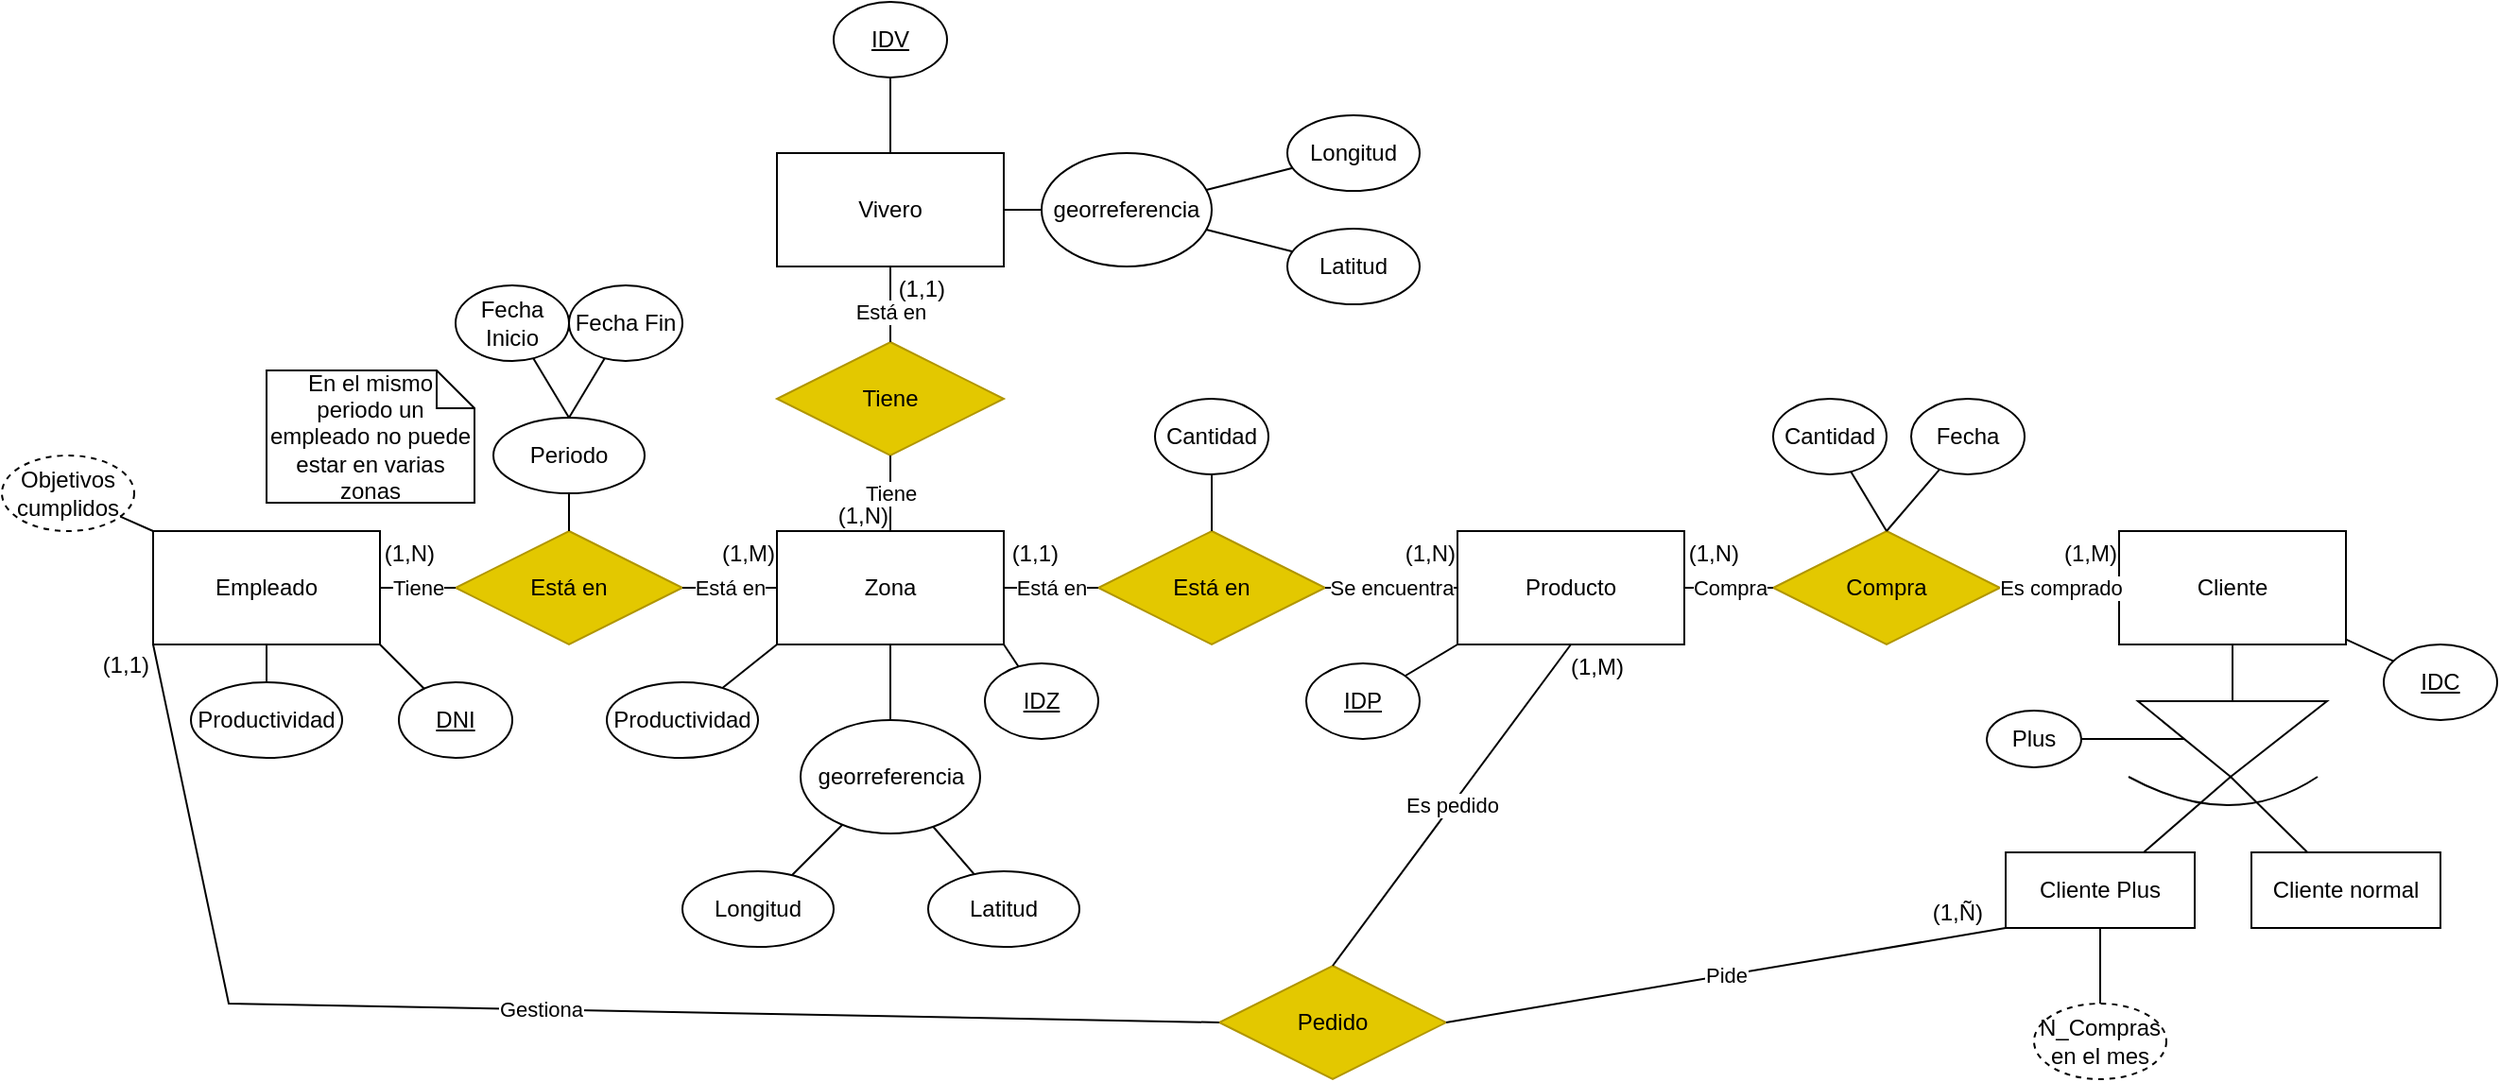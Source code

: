<mxfile version="28.2.5">
  <diagram name="Página-1" id="V92zcD2vOnlLnLeZivpW">
    <mxGraphModel grid="1" page="1" gridSize="10" guides="1" tooltips="1" connect="1" arrows="0" fold="1" pageScale="1" pageWidth="827" pageHeight="1169" math="0" shadow="0">
      <root>
        <mxCell id="0" />
        <mxCell id="1" parent="0" />
        <mxCell id="7g4b1GdiM3nZxEfnWAcN-1" value="Zona" style="whiteSpace=wrap;html=1;" vertex="1" parent="1">
          <mxGeometry x="180" y="90" width="120" height="60" as="geometry" />
        </mxCell>
        <mxCell id="7g4b1GdiM3nZxEfnWAcN-3" value="georreferencia" style="ellipse;whiteSpace=wrap;html=1;align=center;" vertex="1" parent="1">
          <mxGeometry x="192.5" y="190" width="95" height="60" as="geometry" />
        </mxCell>
        <mxCell id="7g4b1GdiM3nZxEfnWAcN-4" value="" style="endArrow=none;html=1;rounded=0;" edge="1" parent="1" source="7g4b1GdiM3nZxEfnWAcN-3" target="7g4b1GdiM3nZxEfnWAcN-1">
          <mxGeometry relative="1" as="geometry">
            <mxPoint x="400" y="220" as="sourcePoint" />
            <mxPoint x="560" y="220" as="targetPoint" />
          </mxGeometry>
        </mxCell>
        <mxCell id="7g4b1GdiM3nZxEfnWAcN-5" value="Longitud" style="ellipse;whiteSpace=wrap;html=1;align=center;" vertex="1" parent="1">
          <mxGeometry x="130" y="270" width="80" height="40" as="geometry" />
        </mxCell>
        <mxCell id="7g4b1GdiM3nZxEfnWAcN-6" value="Latitud" style="ellipse;whiteSpace=wrap;html=1;align=center;" vertex="1" parent="1">
          <mxGeometry x="260" y="270" width="80" height="40" as="geometry" />
        </mxCell>
        <mxCell id="7g4b1GdiM3nZxEfnWAcN-7" value="" style="endArrow=none;html=1;rounded=0;" edge="1" parent="1" source="7g4b1GdiM3nZxEfnWAcN-6" target="7g4b1GdiM3nZxEfnWAcN-3">
          <mxGeometry relative="1" as="geometry">
            <mxPoint x="239" y="200" as="sourcePoint" />
            <mxPoint x="246" y="160" as="targetPoint" />
          </mxGeometry>
        </mxCell>
        <mxCell id="7g4b1GdiM3nZxEfnWAcN-8" value="" style="endArrow=none;html=1;rounded=0;" edge="1" parent="1" source="7g4b1GdiM3nZxEfnWAcN-5" target="7g4b1GdiM3nZxEfnWAcN-3">
          <mxGeometry relative="1" as="geometry">
            <mxPoint x="255" y="300" as="sourcePoint" />
            <mxPoint x="243" y="260" as="targetPoint" />
          </mxGeometry>
        </mxCell>
        <mxCell id="7g4b1GdiM3nZxEfnWAcN-9" value="Producto" style="whiteSpace=wrap;html=1;" vertex="1" parent="1">
          <mxGeometry x="540" y="90" width="120" height="60" as="geometry" />
        </mxCell>
        <mxCell id="7g4b1GdiM3nZxEfnWAcN-11" value="Está en" style="shape=rhombus;perimeter=rhombusPerimeter;whiteSpace=wrap;html=1;align=center;fillColor=light-dark(#E3C800,#ECB900);fontColor=#000000;strokeColor=#B09500;" vertex="1" parent="1">
          <mxGeometry x="350" y="90" width="120" height="60" as="geometry" />
        </mxCell>
        <mxCell id="7g4b1GdiM3nZxEfnWAcN-12" value="Se encuentra" style="endArrow=none;html=1;rounded=0;exitX=1;exitY=0.5;exitDx=0;exitDy=0;" edge="1" parent="1" source="7g4b1GdiM3nZxEfnWAcN-11" target="7g4b1GdiM3nZxEfnWAcN-9">
          <mxGeometry relative="1" as="geometry">
            <mxPoint x="540" y="140" as="sourcePoint" />
            <mxPoint x="560" y="220" as="targetPoint" />
          </mxGeometry>
        </mxCell>
        <mxCell id="7g4b1GdiM3nZxEfnWAcN-13" value="(1,N)" style="resizable=0;html=1;whiteSpace=wrap;align=right;verticalAlign=bottom;" connectable="0" vertex="1" parent="7g4b1GdiM3nZxEfnWAcN-12">
          <mxGeometry x="1" relative="1" as="geometry">
            <mxPoint y="-10" as="offset" />
          </mxGeometry>
        </mxCell>
        <mxCell id="7g4b1GdiM3nZxEfnWAcN-14" value="Está en" style="endArrow=none;html=1;rounded=0;exitX=0;exitY=0.5;exitDx=0;exitDy=0;" edge="1" parent="1" source="7g4b1GdiM3nZxEfnWAcN-11" target="7g4b1GdiM3nZxEfnWAcN-1">
          <mxGeometry relative="1" as="geometry">
            <mxPoint x="520" y="130" as="sourcePoint" />
            <mxPoint x="640" y="130" as="targetPoint" />
          </mxGeometry>
        </mxCell>
        <mxCell id="7g4b1GdiM3nZxEfnWAcN-15" value="(1,1)" style="resizable=0;html=1;whiteSpace=wrap;align=right;verticalAlign=bottom;" connectable="0" vertex="1" parent="7g4b1GdiM3nZxEfnWAcN-14">
          <mxGeometry x="1" relative="1" as="geometry">
            <mxPoint x="30" y="-10" as="offset" />
          </mxGeometry>
        </mxCell>
        <mxCell id="7g4b1GdiM3nZxEfnWAcN-16" value="Empleado" style="whiteSpace=wrap;html=1;" vertex="1" parent="1">
          <mxGeometry x="-150" y="90" width="120" height="60" as="geometry" />
        </mxCell>
        <mxCell id="7g4b1GdiM3nZxEfnWAcN-17" value="Está en" style="shape=rhombus;perimeter=rhombusPerimeter;whiteSpace=wrap;html=1;align=center;fillColor=light-dark(#E3C800,#ECB900);fontColor=#000000;strokeColor=#B09500;" vertex="1" parent="1">
          <mxGeometry x="10" y="90" width="120" height="60" as="geometry" />
        </mxCell>
        <mxCell id="7g4b1GdiM3nZxEfnWAcN-18" value="Está en" style="endArrow=none;html=1;rounded=0;exitX=1;exitY=0.5;exitDx=0;exitDy=0;entryX=0;entryY=0.5;entryDx=0;entryDy=0;" edge="1" parent="1" source="7g4b1GdiM3nZxEfnWAcN-17" target="7g4b1GdiM3nZxEfnWAcN-1">
          <mxGeometry relative="1" as="geometry">
            <mxPoint x="165" y="140" as="sourcePoint" />
            <mxPoint x="185" y="100" as="targetPoint" />
          </mxGeometry>
        </mxCell>
        <mxCell id="7g4b1GdiM3nZxEfnWAcN-19" value="(1,M)" style="resizable=0;html=1;whiteSpace=wrap;align=right;verticalAlign=bottom;" connectable="0" vertex="1" parent="7g4b1GdiM3nZxEfnWAcN-18">
          <mxGeometry x="1" relative="1" as="geometry">
            <mxPoint y="-10" as="offset" />
          </mxGeometry>
        </mxCell>
        <mxCell id="7g4b1GdiM3nZxEfnWAcN-20" value="Tiene" style="endArrow=none;html=1;rounded=0;exitX=0;exitY=0.5;exitDx=0;exitDy=0;entryX=1;entryY=0.5;entryDx=0;entryDy=0;" edge="1" parent="1" source="7g4b1GdiM3nZxEfnWAcN-17" target="7g4b1GdiM3nZxEfnWAcN-16">
          <mxGeometry relative="1" as="geometry">
            <mxPoint x="145" y="130" as="sourcePoint" />
            <mxPoint x="-15" y="100" as="targetPoint" />
          </mxGeometry>
        </mxCell>
        <mxCell id="7g4b1GdiM3nZxEfnWAcN-21" value="(1,N)" style="resizable=0;html=1;whiteSpace=wrap;align=right;verticalAlign=bottom;" connectable="0" vertex="1" parent="7g4b1GdiM3nZxEfnWAcN-20">
          <mxGeometry x="1" relative="1" as="geometry">
            <mxPoint x="30" y="-10" as="offset" />
          </mxGeometry>
        </mxCell>
        <mxCell id="7g4b1GdiM3nZxEfnWAcN-24" value="Vivero" style="whiteSpace=wrap;html=1;" vertex="1" parent="1">
          <mxGeometry x="180" y="-110" width="120" height="60" as="geometry" />
        </mxCell>
        <mxCell id="7g4b1GdiM3nZxEfnWAcN-25" value="Tiene" style="shape=rhombus;perimeter=rhombusPerimeter;whiteSpace=wrap;html=1;align=center;fillColor=light-dark(#E3C800,#ECB900);fontColor=#000000;strokeColor=#B09500;" vertex="1" parent="1">
          <mxGeometry x="180" y="-10" width="120" height="60" as="geometry" />
        </mxCell>
        <mxCell id="7g4b1GdiM3nZxEfnWAcN-26" value="Tiene" style="endArrow=none;html=1;rounded=0;exitX=0.5;exitY=1;exitDx=0;exitDy=0;entryX=0.5;entryY=0;entryDx=0;entryDy=0;" edge="1" parent="1" source="7g4b1GdiM3nZxEfnWAcN-25" target="7g4b1GdiM3nZxEfnWAcN-1">
          <mxGeometry relative="1" as="geometry">
            <mxPoint x="160" y="40" as="sourcePoint" />
            <mxPoint x="175" y="20" as="targetPoint" />
          </mxGeometry>
        </mxCell>
        <mxCell id="7g4b1GdiM3nZxEfnWAcN-27" value="(1,N)" style="resizable=0;html=1;whiteSpace=wrap;align=right;verticalAlign=bottom;" connectable="0" vertex="1" parent="7g4b1GdiM3nZxEfnWAcN-26">
          <mxGeometry x="1" relative="1" as="geometry">
            <mxPoint as="offset" />
          </mxGeometry>
        </mxCell>
        <mxCell id="7g4b1GdiM3nZxEfnWAcN-28" value="Está en" style="endArrow=none;html=1;rounded=0;exitX=0.5;exitY=0;exitDx=0;exitDy=0;entryX=0.5;entryY=1;entryDx=0;entryDy=0;" edge="1" parent="1" source="7g4b1GdiM3nZxEfnWAcN-25" target="7g4b1GdiM3nZxEfnWAcN-24">
          <mxGeometry x="-0.2" relative="1" as="geometry">
            <mxPoint x="140" y="30" as="sourcePoint" />
            <mxPoint x="-35" y="20" as="targetPoint" />
            <mxPoint as="offset" />
          </mxGeometry>
        </mxCell>
        <mxCell id="7g4b1GdiM3nZxEfnWAcN-29" value="(1,1)" style="resizable=0;html=1;whiteSpace=wrap;align=right;verticalAlign=bottom;" connectable="0" vertex="1" parent="7g4b1GdiM3nZxEfnWAcN-28">
          <mxGeometry x="1" relative="1" as="geometry">
            <mxPoint x="30" y="20" as="offset" />
          </mxGeometry>
        </mxCell>
        <mxCell id="7g4b1GdiM3nZxEfnWAcN-34" value="IDV" style="ellipse;whiteSpace=wrap;html=1;align=center;fontStyle=4;" vertex="1" parent="1">
          <mxGeometry x="210" y="-190" width="60" height="40" as="geometry" />
        </mxCell>
        <mxCell id="7g4b1GdiM3nZxEfnWAcN-35" value="" style="endArrow=none;html=1;rounded=0;" edge="1" parent="1" source="7g4b1GdiM3nZxEfnWAcN-34" target="7g4b1GdiM3nZxEfnWAcN-24">
          <mxGeometry relative="1" as="geometry">
            <mxPoint x="250" y="200" as="sourcePoint" />
            <mxPoint x="250" y="160" as="targetPoint" />
          </mxGeometry>
        </mxCell>
        <mxCell id="7g4b1GdiM3nZxEfnWAcN-36" value="IDZ" style="ellipse;whiteSpace=wrap;html=1;align=center;fontStyle=4;" vertex="1" parent="1">
          <mxGeometry x="290" y="160" width="60" height="40" as="geometry" />
        </mxCell>
        <mxCell id="7g4b1GdiM3nZxEfnWAcN-37" value="" style="endArrow=none;html=1;rounded=0;entryX=1;entryY=1;entryDx=0;entryDy=0;" edge="1" parent="1" source="7g4b1GdiM3nZxEfnWAcN-36" target="7g4b1GdiM3nZxEfnWAcN-1">
          <mxGeometry relative="1" as="geometry">
            <mxPoint x="250" y="200" as="sourcePoint" />
            <mxPoint x="250" y="160" as="targetPoint" />
          </mxGeometry>
        </mxCell>
        <mxCell id="7g4b1GdiM3nZxEfnWAcN-38" value="IDP" style="ellipse;whiteSpace=wrap;html=1;align=center;fontStyle=4;" vertex="1" parent="1">
          <mxGeometry x="460" y="160" width="60" height="40" as="geometry" />
        </mxCell>
        <mxCell id="7g4b1GdiM3nZxEfnWAcN-39" value="" style="endArrow=none;html=1;rounded=0;entryX=0;entryY=1;entryDx=0;entryDy=0;" edge="1" parent="1" source="7g4b1GdiM3nZxEfnWAcN-38" target="7g4b1GdiM3nZxEfnWAcN-9">
          <mxGeometry relative="1" as="geometry">
            <mxPoint x="318" y="172" as="sourcePoint" />
            <mxPoint x="310" y="160" as="targetPoint" />
          </mxGeometry>
        </mxCell>
        <mxCell id="7g4b1GdiM3nZxEfnWAcN-40" value="DNI" style="ellipse;whiteSpace=wrap;html=1;align=center;fontStyle=4;" vertex="1" parent="1">
          <mxGeometry x="-20" y="170" width="60" height="40" as="geometry" />
        </mxCell>
        <mxCell id="7g4b1GdiM3nZxEfnWAcN-41" value="" style="endArrow=none;html=1;rounded=0;entryX=1;entryY=1;entryDx=0;entryDy=0;" edge="1" parent="1" source="7g4b1GdiM3nZxEfnWAcN-40" target="7g4b1GdiM3nZxEfnWAcN-16">
          <mxGeometry relative="1" as="geometry">
            <mxPoint x="522" y="177" as="sourcePoint" />
            <mxPoint x="550" y="160" as="targetPoint" />
          </mxGeometry>
        </mxCell>
        <mxCell id="7g4b1GdiM3nZxEfnWAcN-43" value="Cantidad" style="ellipse;whiteSpace=wrap;html=1;align=center;" vertex="1" parent="1">
          <mxGeometry x="380" y="20" width="60" height="40" as="geometry" />
        </mxCell>
        <mxCell id="7g4b1GdiM3nZxEfnWAcN-44" value="" style="endArrow=none;html=1;rounded=0;exitX=0.5;exitY=0;exitDx=0;exitDy=0;" edge="1" parent="1" source="7g4b1GdiM3nZxEfnWAcN-11" target="7g4b1GdiM3nZxEfnWAcN-43">
          <mxGeometry relative="1" as="geometry">
            <mxPoint x="522" y="177" as="sourcePoint" />
            <mxPoint x="550" y="160" as="targetPoint" />
          </mxGeometry>
        </mxCell>
        <mxCell id="7g4b1GdiM3nZxEfnWAcN-45" value="Fecha Inicio" style="ellipse;whiteSpace=wrap;html=1;align=center;" vertex="1" parent="1">
          <mxGeometry x="10" y="-40" width="60" height="40" as="geometry" />
        </mxCell>
        <mxCell id="7g4b1GdiM3nZxEfnWAcN-46" value="" style="endArrow=none;html=1;rounded=0;exitX=0.5;exitY=0;exitDx=0;exitDy=0;" edge="1" parent="1" target="7g4b1GdiM3nZxEfnWAcN-45">
          <mxGeometry relative="1" as="geometry">
            <mxPoint x="70" y="30" as="sourcePoint" />
            <mxPoint x="420" y="10" as="targetPoint" />
          </mxGeometry>
        </mxCell>
        <mxCell id="7g4b1GdiM3nZxEfnWAcN-53" value="Fecha Fin" style="ellipse;whiteSpace=wrap;html=1;align=center;" vertex="1" parent="1">
          <mxGeometry x="70" y="-40" width="60" height="40" as="geometry" />
        </mxCell>
        <mxCell id="7g4b1GdiM3nZxEfnWAcN-54" value="" style="endArrow=none;html=1;rounded=0;exitX=0.5;exitY=0;exitDx=0;exitDy=0;" edge="1" parent="1" target="7g4b1GdiM3nZxEfnWAcN-53">
          <mxGeometry relative="1" as="geometry">
            <mxPoint x="70" y="30" as="sourcePoint" />
            <mxPoint x="61" y="9" as="targetPoint" />
          </mxGeometry>
        </mxCell>
        <mxCell id="7g4b1GdiM3nZxEfnWAcN-55" value="Productividad" style="ellipse;whiteSpace=wrap;html=1;align=center;" vertex="1" parent="1">
          <mxGeometry x="-130" y="170" width="80" height="40" as="geometry" />
        </mxCell>
        <mxCell id="7g4b1GdiM3nZxEfnWAcN-56" value="Productividad" style="ellipse;whiteSpace=wrap;html=1;align=center;" vertex="1" parent="1">
          <mxGeometry x="90" y="170" width="80" height="40" as="geometry" />
        </mxCell>
        <mxCell id="7g4b1GdiM3nZxEfnWAcN-57" value="" style="endArrow=none;html=1;rounded=0;entryX=0;entryY=1;entryDx=0;entryDy=0;" edge="1" parent="1" source="7g4b1GdiM3nZxEfnWAcN-56" target="7g4b1GdiM3nZxEfnWAcN-1">
          <mxGeometry relative="1" as="geometry">
            <mxPoint x="318" y="172" as="sourcePoint" />
            <mxPoint x="310" y="160" as="targetPoint" />
          </mxGeometry>
        </mxCell>
        <mxCell id="7g4b1GdiM3nZxEfnWAcN-58" value="" style="endArrow=none;html=1;rounded=0;exitX=0.5;exitY=0;exitDx=0;exitDy=0;" edge="1" parent="1" source="7g4b1GdiM3nZxEfnWAcN-55" target="7g4b1GdiM3nZxEfnWAcN-16">
          <mxGeometry relative="1" as="geometry">
            <mxPoint x="3" y="183" as="sourcePoint" />
            <mxPoint x="-20" y="160" as="targetPoint" />
          </mxGeometry>
        </mxCell>
        <mxCell id="7g4b1GdiM3nZxEfnWAcN-59" value="Periodo" style="ellipse;whiteSpace=wrap;html=1;align=center;" vertex="1" parent="1">
          <mxGeometry x="30" y="30" width="80" height="40" as="geometry" />
        </mxCell>
        <mxCell id="7g4b1GdiM3nZxEfnWAcN-60" value="" style="endArrow=none;html=1;rounded=0;exitX=0.5;exitY=0;exitDx=0;exitDy=0;" edge="1" parent="1" source="7g4b1GdiM3nZxEfnWAcN-17" target="7g4b1GdiM3nZxEfnWAcN-59">
          <mxGeometry relative="1" as="geometry">
            <mxPoint x="80" y="40" as="sourcePoint" />
            <mxPoint x="99" y="9" as="targetPoint" />
          </mxGeometry>
        </mxCell>
        <mxCell id="7g4b1GdiM3nZxEfnWAcN-61" value="En el mismo periodo un empleado no puede estar en varias zonas" style="shape=note;size=20;whiteSpace=wrap;html=1;" vertex="1" parent="1">
          <mxGeometry x="-90" y="5" width="110" height="70" as="geometry" />
        </mxCell>
        <mxCell id="7g4b1GdiM3nZxEfnWAcN-62" value="georreferencia" style="ellipse;whiteSpace=wrap;html=1;align=center;" vertex="1" parent="1">
          <mxGeometry x="320" y="-110" width="90" height="60" as="geometry" />
        </mxCell>
        <mxCell id="7g4b1GdiM3nZxEfnWAcN-63" value="Longitud" style="ellipse;whiteSpace=wrap;html=1;align=center;" vertex="1" parent="1">
          <mxGeometry x="450" y="-130" width="70" height="40" as="geometry" />
        </mxCell>
        <mxCell id="7g4b1GdiM3nZxEfnWAcN-64" value="Latitud" style="ellipse;whiteSpace=wrap;html=1;align=center;" vertex="1" parent="1">
          <mxGeometry x="450" y="-70" width="70" height="40" as="geometry" />
        </mxCell>
        <mxCell id="7g4b1GdiM3nZxEfnWAcN-65" value="" style="endArrow=none;html=1;rounded=0;" edge="1" parent="1" source="7g4b1GdiM3nZxEfnWAcN-64" target="7g4b1GdiM3nZxEfnWAcN-62">
          <mxGeometry relative="1" as="geometry">
            <mxPoint x="414" y="-110" as="sourcePoint" />
            <mxPoint x="421" y="-150" as="targetPoint" />
          </mxGeometry>
        </mxCell>
        <mxCell id="7g4b1GdiM3nZxEfnWAcN-66" value="" style="endArrow=none;html=1;rounded=0;" edge="1" parent="1" source="7g4b1GdiM3nZxEfnWAcN-63" target="7g4b1GdiM3nZxEfnWAcN-62">
          <mxGeometry relative="1" as="geometry">
            <mxPoint x="430" y="-10" as="sourcePoint" />
            <mxPoint x="418" y="-50" as="targetPoint" />
          </mxGeometry>
        </mxCell>
        <mxCell id="7g4b1GdiM3nZxEfnWAcN-67" value="" style="endArrow=none;html=1;rounded=0;exitX=1;exitY=0.5;exitDx=0;exitDy=0;entryX=0;entryY=0.5;entryDx=0;entryDy=0;" edge="1" parent="1" source="7g4b1GdiM3nZxEfnWAcN-24" target="7g4b1GdiM3nZxEfnWAcN-62">
          <mxGeometry relative="1" as="geometry">
            <mxPoint x="420" y="100" as="sourcePoint" />
            <mxPoint x="420" y="70" as="targetPoint" />
          </mxGeometry>
        </mxCell>
        <mxCell id="7g4b1GdiM3nZxEfnWAcN-69" value="Cliente" style="whiteSpace=wrap;html=1;" vertex="1" parent="1">
          <mxGeometry x="890" y="90" width="120" height="60" as="geometry" />
        </mxCell>
        <mxCell id="7g4b1GdiM3nZxEfnWAcN-70" value="Compra" style="shape=rhombus;perimeter=rhombusPerimeter;whiteSpace=wrap;html=1;align=center;fillColor=light-dark(#E3C800,#ECB900);fontColor=#000000;strokeColor=#B09500;" vertex="1" parent="1">
          <mxGeometry x="707" y="90" width="120" height="60" as="geometry" />
        </mxCell>
        <mxCell id="7g4b1GdiM3nZxEfnWAcN-71" value="Es comprado" style="endArrow=none;html=1;rounded=0;exitX=1;exitY=0.5;exitDx=0;exitDy=0;entryX=0;entryY=0.5;entryDx=0;entryDy=0;" edge="1" parent="1" source="7g4b1GdiM3nZxEfnWAcN-70" target="7g4b1GdiM3nZxEfnWAcN-69">
          <mxGeometry relative="1" as="geometry">
            <mxPoint x="890" y="48" as="sourcePoint" />
            <mxPoint x="890" y="28" as="targetPoint" />
          </mxGeometry>
        </mxCell>
        <mxCell id="7g4b1GdiM3nZxEfnWAcN-72" value="(1,M)" style="resizable=0;html=1;whiteSpace=wrap;align=right;verticalAlign=bottom;" connectable="0" vertex="1" parent="7g4b1GdiM3nZxEfnWAcN-71">
          <mxGeometry x="1" relative="1" as="geometry">
            <mxPoint y="-10" as="offset" />
          </mxGeometry>
        </mxCell>
        <mxCell id="7g4b1GdiM3nZxEfnWAcN-73" value="Compra" style="endArrow=none;html=1;rounded=0;exitX=0;exitY=0.5;exitDx=0;exitDy=0;entryX=1;entryY=0.5;entryDx=0;entryDy=0;" edge="1" parent="1" source="7g4b1GdiM3nZxEfnWAcN-70" target="7g4b1GdiM3nZxEfnWAcN-9">
          <mxGeometry relative="1" as="geometry">
            <mxPoint x="870" y="38" as="sourcePoint" />
            <mxPoint x="650" y="28" as="targetPoint" />
          </mxGeometry>
        </mxCell>
        <mxCell id="7g4b1GdiM3nZxEfnWAcN-74" value="(1,N)" style="resizable=0;html=1;whiteSpace=wrap;align=right;verticalAlign=bottom;" connectable="0" vertex="1" parent="7g4b1GdiM3nZxEfnWAcN-73">
          <mxGeometry x="1" relative="1" as="geometry">
            <mxPoint x="30" y="-10" as="offset" />
          </mxGeometry>
        </mxCell>
        <mxCell id="7g4b1GdiM3nZxEfnWAcN-76" value="Cantidad" style="ellipse;whiteSpace=wrap;html=1;align=center;" vertex="1" parent="1">
          <mxGeometry x="707" y="20" width="60" height="40" as="geometry" />
        </mxCell>
        <mxCell id="7g4b1GdiM3nZxEfnWAcN-77" value="" style="endArrow=none;html=1;rounded=0;exitX=0.5;exitY=0;exitDx=0;exitDy=0;" edge="1" parent="1" source="7g4b1GdiM3nZxEfnWAcN-70" target="7g4b1GdiM3nZxEfnWAcN-76">
          <mxGeometry relative="1" as="geometry">
            <mxPoint x="862" y="177" as="sourcePoint" />
            <mxPoint x="890" y="160" as="targetPoint" />
          </mxGeometry>
        </mxCell>
        <mxCell id="7g4b1GdiM3nZxEfnWAcN-78" value="IDC" style="ellipse;whiteSpace=wrap;html=1;align=center;fontStyle=4;" vertex="1" parent="1">
          <mxGeometry x="1030" y="150" width="60" height="40" as="geometry" />
        </mxCell>
        <mxCell id="7g4b1GdiM3nZxEfnWAcN-79" value="" style="endArrow=none;html=1;rounded=0;" edge="1" parent="1" source="7g4b1GdiM3nZxEfnWAcN-78" target="7g4b1GdiM3nZxEfnWAcN-69">
          <mxGeometry relative="1" as="geometry">
            <mxPoint x="522" y="177" as="sourcePoint" />
            <mxPoint x="550" y="160" as="targetPoint" />
          </mxGeometry>
        </mxCell>
        <mxCell id="7g4b1GdiM3nZxEfnWAcN-86" value="N_Compras en el mes" style="ellipse;whiteSpace=wrap;html=1;align=center;dashed=1;" vertex="1" parent="1">
          <mxGeometry x="845" y="340" width="70" height="40" as="geometry" />
        </mxCell>
        <mxCell id="7g4b1GdiM3nZxEfnWAcN-87" value="Fecha" style="ellipse;whiteSpace=wrap;html=1;align=center;" vertex="1" parent="1">
          <mxGeometry x="780" y="20" width="60" height="40" as="geometry" />
        </mxCell>
        <mxCell id="7g4b1GdiM3nZxEfnWAcN-88" value="" style="endArrow=none;html=1;rounded=0;exitX=0.5;exitY=0;exitDx=0;exitDy=0;" edge="1" parent="1" source="7g4b1GdiM3nZxEfnWAcN-70" target="7g4b1GdiM3nZxEfnWAcN-87">
          <mxGeometry relative="1" as="geometry">
            <mxPoint x="800" y="80" as="sourcePoint" />
            <mxPoint x="758" y="69" as="targetPoint" />
          </mxGeometry>
        </mxCell>
        <mxCell id="lGhW5qpBPsiUS62B-tI7-1" value="Plus" style="ellipse;whiteSpace=wrap;html=1;align=center;rounded=0;" vertex="1" parent="1">
          <mxGeometry x="820" y="185" width="50" height="30" as="geometry" />
        </mxCell>
        <mxCell id="lGhW5qpBPsiUS62B-tI7-2" value="" style="verticalLabelPosition=bottom;verticalAlign=top;html=1;shape=mxgraph.basic.acute_triangle;dx=0.51;rotation=-180;" vertex="1" parent="1">
          <mxGeometry x="900" y="180" width="100" height="40" as="geometry" />
        </mxCell>
        <mxCell id="lGhW5qpBPsiUS62B-tI7-3" value="" style="endArrow=none;html=1;curved=1;" edge="1" parent="1">
          <mxGeometry width="50" height="50" relative="1" as="geometry">
            <mxPoint x="895" y="220" as="sourcePoint" />
            <mxPoint x="995" y="220" as="targetPoint" />
            <Array as="points">
              <mxPoint x="950" y="250" />
            </Array>
          </mxGeometry>
        </mxCell>
        <mxCell id="lGhW5qpBPsiUS62B-tI7-4" value="" style="endArrow=none;html=1;curved=1;entryX=1;entryY=0.5;entryDx=0;entryDy=0;exitX=0;exitY=0;exitDx=75.5;exitDy=20;exitPerimeter=0;" edge="1" parent="1" source="lGhW5qpBPsiUS62B-tI7-2" target="lGhW5qpBPsiUS62B-tI7-1">
          <mxGeometry width="50" height="50" relative="1" as="geometry">
            <mxPoint x="1100" y="185" as="sourcePoint" />
            <mxPoint x="1150" y="135" as="targetPoint" />
          </mxGeometry>
        </mxCell>
        <mxCell id="lGhW5qpBPsiUS62B-tI7-5" value="Cliente normal" style="whiteSpace=wrap;html=1;align=center;rounded=0;" vertex="1" parent="1">
          <mxGeometry x="960" y="260" width="100" height="40" as="geometry" />
        </mxCell>
        <mxCell id="lGhW5qpBPsiUS62B-tI7-6" value="Cliente Plus" style="whiteSpace=wrap;html=1;align=center;rounded=0;" vertex="1" parent="1">
          <mxGeometry x="830" y="260" width="100" height="40" as="geometry" />
        </mxCell>
        <mxCell id="lGhW5qpBPsiUS62B-tI7-7" value="" style="endArrow=none;html=1;curved=1;exitX=0;exitY=0;exitDx=51;exitDy=0;exitPerimeter=0;" edge="1" parent="1" source="lGhW5qpBPsiUS62B-tI7-2" target="lGhW5qpBPsiUS62B-tI7-5">
          <mxGeometry width="50" height="50" relative="1" as="geometry">
            <mxPoint x="960" y="220" as="sourcePoint" />
            <mxPoint x="1030" y="210" as="targetPoint" />
          </mxGeometry>
        </mxCell>
        <mxCell id="lGhW5qpBPsiUS62B-tI7-8" value="" style="endArrow=none;html=1;curved=1;exitX=0;exitY=0;exitDx=51;exitDy=0;exitPerimeter=0;" edge="1" parent="1" source="lGhW5qpBPsiUS62B-tI7-2" target="lGhW5qpBPsiUS62B-tI7-6">
          <mxGeometry width="50" height="50" relative="1" as="geometry">
            <mxPoint x="985" y="210" as="sourcePoint" />
            <mxPoint x="1015" y="280" as="targetPoint" />
          </mxGeometry>
        </mxCell>
        <mxCell id="lGhW5qpBPsiUS62B-tI7-9" value="" style="endArrow=none;html=1;curved=1;exitX=0.5;exitY=1;exitDx=0;exitDy=0;" edge="1" parent="1" source="7g4b1GdiM3nZxEfnWAcN-69" target="lGhW5qpBPsiUS62B-tI7-2">
          <mxGeometry width="50" height="50" relative="1" as="geometry">
            <mxPoint x="952" y="240" as="sourcePoint" />
            <mxPoint x="1017" y="360" as="targetPoint" />
          </mxGeometry>
        </mxCell>
        <mxCell id="lGhW5qpBPsiUS62B-tI7-17" value="" style="endArrow=none;html=1;curved=1;exitX=0.5;exitY=1;exitDx=0;exitDy=0;" edge="1" parent="1" source="lGhW5qpBPsiUS62B-tI7-6" target="7g4b1GdiM3nZxEfnWAcN-86">
          <mxGeometry width="50" height="50" relative="1" as="geometry">
            <mxPoint x="812" y="408" as="sourcePoint" />
            <mxPoint x="878.865" y="330.007" as="targetPoint" />
          </mxGeometry>
        </mxCell>
        <mxCell id="lGhW5qpBPsiUS62B-tI7-22" value="Objetivos cumplidos" style="ellipse;whiteSpace=wrap;html=1;align=center;dashed=1;" vertex="1" parent="1">
          <mxGeometry x="-230" y="50" width="70" height="40" as="geometry" />
        </mxCell>
        <mxCell id="lGhW5qpBPsiUS62B-tI7-23" value="" style="endArrow=none;html=1;rounded=0;entryX=0;entryY=0;entryDx=0;entryDy=0;" edge="1" parent="1" source="lGhW5qpBPsiUS62B-tI7-22" target="7g4b1GdiM3nZxEfnWAcN-16">
          <mxGeometry relative="1" as="geometry">
            <mxPoint x="-80" y="180" as="sourcePoint" />
            <mxPoint x="-80" y="160" as="targetPoint" />
          </mxGeometry>
        </mxCell>
        <mxCell id="lGhW5qpBPsiUS62B-tI7-24" value="Pedido" style="shape=rhombus;perimeter=rhombusPerimeter;whiteSpace=wrap;html=1;align=center;fillColor=light-dark(#E3C800,#ECB900);fontColor=#000000;strokeColor=#B09500;" vertex="1" parent="1">
          <mxGeometry x="414" y="320" width="120" height="60" as="geometry" />
        </mxCell>
        <mxCell id="lGhW5qpBPsiUS62B-tI7-25" value="Pide" style="endArrow=none;html=1;rounded=0;exitX=1;exitY=0.5;exitDx=0;exitDy=0;entryX=0;entryY=1;entryDx=0;entryDy=0;" edge="1" parent="1" source="lGhW5qpBPsiUS62B-tI7-24" target="lGhW5qpBPsiUS62B-tI7-6">
          <mxGeometry relative="1" as="geometry">
            <mxPoint x="570" y="431" as="sourcePoint" />
            <mxPoint x="570" y="503" as="targetPoint" />
          </mxGeometry>
        </mxCell>
        <mxCell id="lGhW5qpBPsiUS62B-tI7-26" value="(1,Ñ)" style="resizable=0;html=1;whiteSpace=wrap;align=right;verticalAlign=bottom;" connectable="0" vertex="1" parent="lGhW5qpBPsiUS62B-tI7-25">
          <mxGeometry x="1" relative="1" as="geometry">
            <mxPoint x="-10" as="offset" />
          </mxGeometry>
        </mxCell>
        <mxCell id="lGhW5qpBPsiUS62B-tI7-27" value="Gestiona" style="endArrow=none;html=1;rounded=0;exitX=0;exitY=0.5;exitDx=0;exitDy=0;entryX=0;entryY=1;entryDx=0;entryDy=0;" edge="1" parent="1" source="lGhW5qpBPsiUS62B-tI7-24" target="7g4b1GdiM3nZxEfnWAcN-16">
          <mxGeometry relative="1" as="geometry">
            <mxPoint x="550" y="421" as="sourcePoint" />
            <mxPoint x="340" y="503" as="targetPoint" />
            <Array as="points">
              <mxPoint x="-110" y="340" />
            </Array>
          </mxGeometry>
        </mxCell>
        <mxCell id="lGhW5qpBPsiUS62B-tI7-28" value="(1,1)" style="resizable=0;html=1;whiteSpace=wrap;align=right;verticalAlign=bottom;" connectable="0" vertex="1" parent="lGhW5qpBPsiUS62B-tI7-27">
          <mxGeometry x="1" relative="1" as="geometry">
            <mxPoint y="20" as="offset" />
          </mxGeometry>
        </mxCell>
        <mxCell id="lGhW5qpBPsiUS62B-tI7-32" value="Es pedido" style="endArrow=none;html=1;rounded=0;exitX=0.5;exitY=0;exitDx=0;exitDy=0;entryX=0.5;entryY=1;entryDx=0;entryDy=0;" edge="1" parent="1" source="lGhW5qpBPsiUS62B-tI7-24" target="7g4b1GdiM3nZxEfnWAcN-9">
          <mxGeometry relative="1" as="geometry">
            <mxPoint x="450" y="513" as="sourcePoint" />
            <mxPoint x="603" y="190" as="targetPoint" />
          </mxGeometry>
        </mxCell>
        <mxCell id="lGhW5qpBPsiUS62B-tI7-33" value="(1,M)" style="resizable=0;html=1;whiteSpace=wrap;align=right;verticalAlign=bottom;" connectable="0" vertex="1" parent="lGhW5qpBPsiUS62B-tI7-32">
          <mxGeometry x="1" relative="1" as="geometry">
            <mxPoint x="30" y="20" as="offset" />
          </mxGeometry>
        </mxCell>
      </root>
    </mxGraphModel>
  </diagram>
</mxfile>
